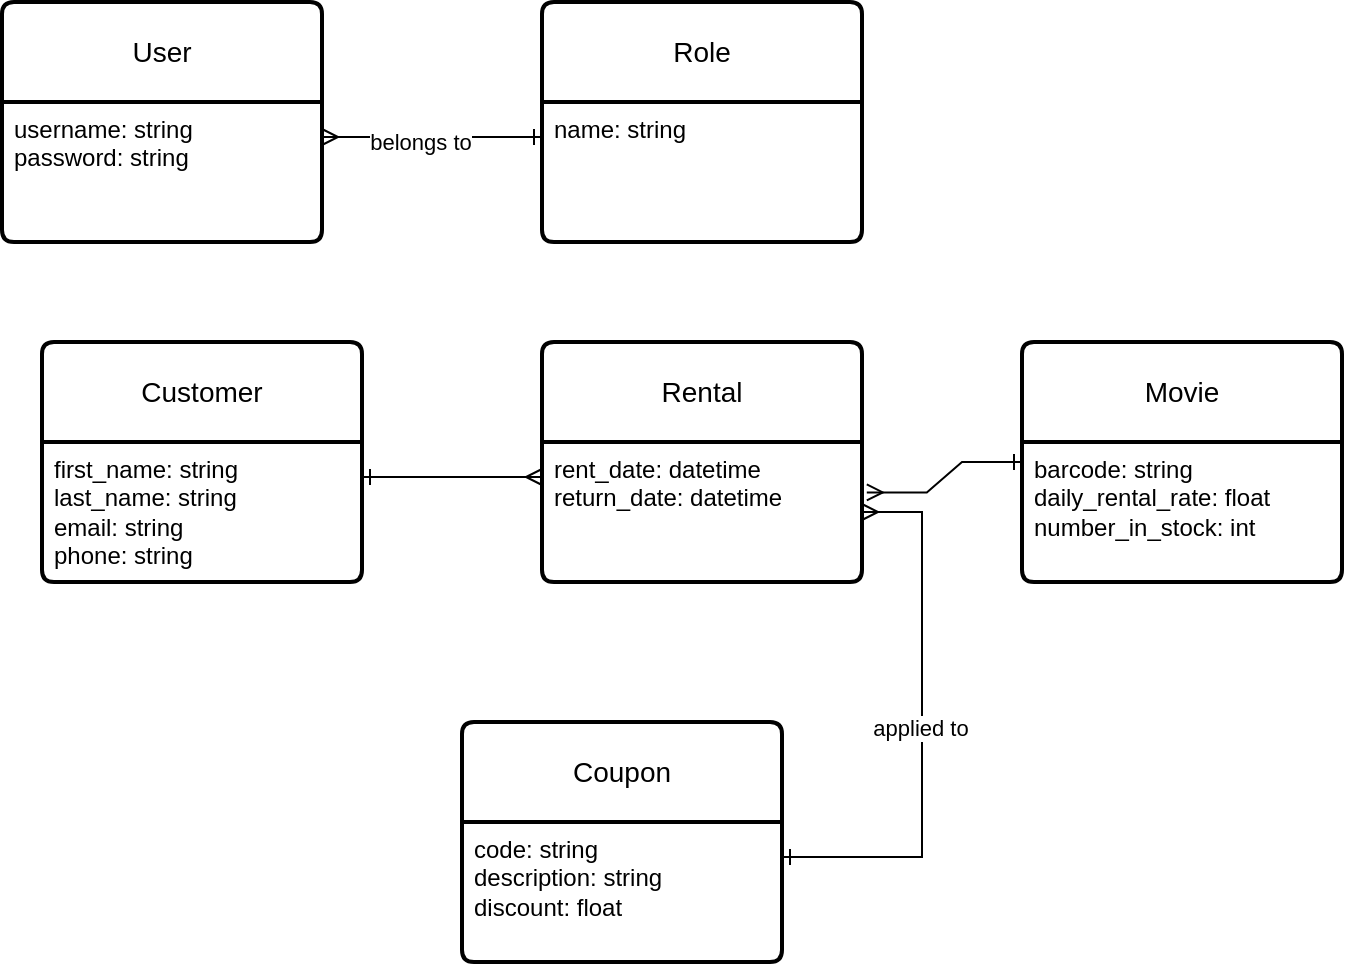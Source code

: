 <mxfile version="24.7.17">
  <diagram name="Page-1" id="Ch92tOifM5wNlYnCF13e">
    <mxGraphModel dx="2049" dy="1256" grid="1" gridSize="10" guides="1" tooltips="1" connect="1" arrows="1" fold="1" page="1" pageScale="1" pageWidth="850" pageHeight="1100" math="0" shadow="0">
      <root>
        <mxCell id="0" />
        <mxCell id="1" parent="0" />
        <mxCell id="KElTiFYRoZVvDb_QEkqi-1" value="User" style="swimlane;childLayout=stackLayout;horizontal=1;startSize=50;horizontalStack=0;rounded=1;fontSize=14;fontStyle=0;strokeWidth=2;resizeParent=0;resizeLast=1;shadow=0;dashed=0;align=center;arcSize=4;whiteSpace=wrap;html=1;" vertex="1" parent="1">
          <mxGeometry x="90" y="350" width="160" height="120" as="geometry" />
        </mxCell>
        <mxCell id="KElTiFYRoZVvDb_QEkqi-2" value="username: string&lt;div&gt;password: string&lt;/div&gt;" style="align=left;strokeColor=none;fillColor=none;spacingLeft=4;fontSize=12;verticalAlign=top;resizable=0;rotatable=0;part=1;html=1;" vertex="1" parent="KElTiFYRoZVvDb_QEkqi-1">
          <mxGeometry y="50" width="160" height="70" as="geometry" />
        </mxCell>
        <mxCell id="KElTiFYRoZVvDb_QEkqi-5" value="" style="edgeStyle=entityRelationEdgeStyle;fontSize=12;html=1;endArrow=ERone;startArrow=ERmany;rounded=0;entryX=0;entryY=0.25;entryDx=0;entryDy=0;exitX=1;exitY=0.25;exitDx=0;exitDy=0;endFill=0;" edge="1" parent="1" source="KElTiFYRoZVvDb_QEkqi-2" target="KElTiFYRoZVvDb_QEkqi-36">
          <mxGeometry width="100" height="100" relative="1" as="geometry">
            <mxPoint x="350" y="700" as="sourcePoint" />
            <mxPoint x="450" y="600" as="targetPoint" />
          </mxGeometry>
        </mxCell>
        <mxCell id="KElTiFYRoZVvDb_QEkqi-6" value="belongs to" style="edgeLabel;html=1;align=center;verticalAlign=middle;resizable=0;points=[];" vertex="1" connectable="0" parent="KElTiFYRoZVvDb_QEkqi-5">
          <mxGeometry x="-0.118" y="-2" relative="1" as="geometry">
            <mxPoint as="offset" />
          </mxGeometry>
        </mxCell>
        <mxCell id="KElTiFYRoZVvDb_QEkqi-7" value="Customer" style="swimlane;childLayout=stackLayout;horizontal=1;startSize=50;horizontalStack=0;rounded=1;fontSize=14;fontStyle=0;strokeWidth=2;resizeParent=0;resizeLast=1;shadow=0;dashed=0;align=center;arcSize=4;whiteSpace=wrap;html=1;" vertex="1" parent="1">
          <mxGeometry x="110" y="520" width="160" height="120" as="geometry" />
        </mxCell>
        <mxCell id="KElTiFYRoZVvDb_QEkqi-8" value="first_name: string&lt;div&gt;last_name: string&lt;br&gt;&lt;div&gt;email: string&lt;/div&gt;&lt;div&gt;phone: string&lt;/div&gt;&lt;/div&gt;" style="align=left;strokeColor=none;fillColor=none;spacingLeft=4;fontSize=12;verticalAlign=top;resizable=0;rotatable=0;part=1;html=1;" vertex="1" parent="KElTiFYRoZVvDb_QEkqi-7">
          <mxGeometry y="50" width="160" height="70" as="geometry" />
        </mxCell>
        <mxCell id="KElTiFYRoZVvDb_QEkqi-9" value="Movie" style="swimlane;childLayout=stackLayout;horizontal=1;startSize=50;horizontalStack=0;rounded=1;fontSize=14;fontStyle=0;strokeWidth=2;resizeParent=0;resizeLast=1;shadow=0;dashed=0;align=center;arcSize=4;whiteSpace=wrap;html=1;" vertex="1" parent="1">
          <mxGeometry x="600" y="520" width="160" height="120" as="geometry" />
        </mxCell>
        <mxCell id="KElTiFYRoZVvDb_QEkqi-10" value="barcode: string&lt;div&gt;daily_rental_rate: float&lt;/div&gt;&lt;div&gt;number_in_stock: int&lt;/div&gt;" style="align=left;strokeColor=none;fillColor=none;spacingLeft=4;fontSize=12;verticalAlign=top;resizable=0;rotatable=0;part=1;html=1;" vertex="1" parent="KElTiFYRoZVvDb_QEkqi-9">
          <mxGeometry y="50" width="160" height="70" as="geometry" />
        </mxCell>
        <mxCell id="KElTiFYRoZVvDb_QEkqi-24" value="" style="edgeStyle=entityRelationEdgeStyle;fontSize=12;html=1;endArrow=ERmany;startArrow=ERone;rounded=0;entryX=0;entryY=0.25;entryDx=0;entryDy=0;exitX=1;exitY=0.25;exitDx=0;exitDy=0;startFill=0;" edge="1" parent="1" source="KElTiFYRoZVvDb_QEkqi-8" target="KElTiFYRoZVvDb_QEkqi-28">
          <mxGeometry width="100" height="100" relative="1" as="geometry">
            <mxPoint x="290" y="820" as="sourcePoint" />
            <mxPoint x="361.92" y="594.78" as="targetPoint" />
          </mxGeometry>
        </mxCell>
        <mxCell id="KElTiFYRoZVvDb_QEkqi-25" value="" style="edgeStyle=entityRelationEdgeStyle;fontSize=12;html=1;endArrow=ERone;startArrow=ERmany;rounded=0;entryX=0;entryY=0.143;entryDx=0;entryDy=0;entryPerimeter=0;exitX=1.015;exitY=0.36;exitDx=0;exitDy=0;exitPerimeter=0;startFill=0;endFill=0;" edge="1" parent="1" source="KElTiFYRoZVvDb_QEkqi-28" target="KElTiFYRoZVvDb_QEkqi-10">
          <mxGeometry width="100" height="100" relative="1" as="geometry">
            <mxPoint x="520" y="587.5" as="sourcePoint" />
            <mxPoint x="570" y="720" as="targetPoint" />
          </mxGeometry>
        </mxCell>
        <mxCell id="KElTiFYRoZVvDb_QEkqi-27" value="Rental" style="swimlane;childLayout=stackLayout;horizontal=1;startSize=50;horizontalStack=0;rounded=1;fontSize=14;fontStyle=0;strokeWidth=2;resizeParent=0;resizeLast=1;shadow=0;dashed=0;align=center;arcSize=4;whiteSpace=wrap;html=1;" vertex="1" parent="1">
          <mxGeometry x="360" y="520" width="160" height="120" as="geometry" />
        </mxCell>
        <mxCell id="KElTiFYRoZVvDb_QEkqi-28" value="rent_date: datetime&lt;div&gt;return_date: datetime&lt;/div&gt;" style="align=left;strokeColor=none;fillColor=none;spacingLeft=4;fontSize=12;verticalAlign=top;resizable=0;rotatable=0;part=1;html=1;" vertex="1" parent="KElTiFYRoZVvDb_QEkqi-27">
          <mxGeometry y="50" width="160" height="70" as="geometry" />
        </mxCell>
        <mxCell id="KElTiFYRoZVvDb_QEkqi-29" value="Coupon" style="swimlane;childLayout=stackLayout;horizontal=1;startSize=50;horizontalStack=0;rounded=1;fontSize=14;fontStyle=0;strokeWidth=2;resizeParent=0;resizeLast=1;shadow=0;dashed=0;align=center;arcSize=4;whiteSpace=wrap;html=1;" vertex="1" parent="1">
          <mxGeometry x="320" y="710" width="160" height="120" as="geometry" />
        </mxCell>
        <mxCell id="KElTiFYRoZVvDb_QEkqi-30" value="code: string&lt;div&gt;description: string&lt;/div&gt;&lt;div&gt;discount: float&lt;/div&gt;" style="align=left;strokeColor=none;fillColor=none;spacingLeft=4;fontSize=12;verticalAlign=top;resizable=0;rotatable=0;part=1;html=1;" vertex="1" parent="KElTiFYRoZVvDb_QEkqi-29">
          <mxGeometry y="50" width="160" height="70" as="geometry" />
        </mxCell>
        <mxCell id="KElTiFYRoZVvDb_QEkqi-33" value="" style="edgeStyle=entityRelationEdgeStyle;fontSize=12;html=1;endArrow=ERmany;startArrow=ERone;rounded=0;exitX=1;exitY=0.25;exitDx=0;exitDy=0;endFill=0;startFill=0;" edge="1" parent="1" source="KElTiFYRoZVvDb_QEkqi-30" target="KElTiFYRoZVvDb_QEkqi-28">
          <mxGeometry width="100" height="100" relative="1" as="geometry">
            <mxPoint x="560" y="910" as="sourcePoint" />
            <mxPoint x="660" y="810" as="targetPoint" />
          </mxGeometry>
        </mxCell>
        <mxCell id="KElTiFYRoZVvDb_QEkqi-34" value="applied to" style="edgeLabel;html=1;align=center;verticalAlign=middle;resizable=0;points=[];" vertex="1" connectable="0" parent="KElTiFYRoZVvDb_QEkqi-33">
          <mxGeometry x="-0.008" y="1" relative="1" as="geometry">
            <mxPoint as="offset" />
          </mxGeometry>
        </mxCell>
        <mxCell id="KElTiFYRoZVvDb_QEkqi-35" value="Role" style="swimlane;childLayout=stackLayout;horizontal=1;startSize=50;horizontalStack=0;rounded=1;fontSize=14;fontStyle=0;strokeWidth=2;resizeParent=0;resizeLast=1;shadow=0;dashed=0;align=center;arcSize=4;whiteSpace=wrap;html=1;" vertex="1" parent="1">
          <mxGeometry x="360" y="350" width="160" height="120" as="geometry" />
        </mxCell>
        <mxCell id="KElTiFYRoZVvDb_QEkqi-36" value="name: string" style="align=left;strokeColor=none;fillColor=none;spacingLeft=4;fontSize=12;verticalAlign=top;resizable=0;rotatable=0;part=1;html=1;" vertex="1" parent="KElTiFYRoZVvDb_QEkqi-35">
          <mxGeometry y="50" width="160" height="70" as="geometry" />
        </mxCell>
      </root>
    </mxGraphModel>
  </diagram>
</mxfile>
